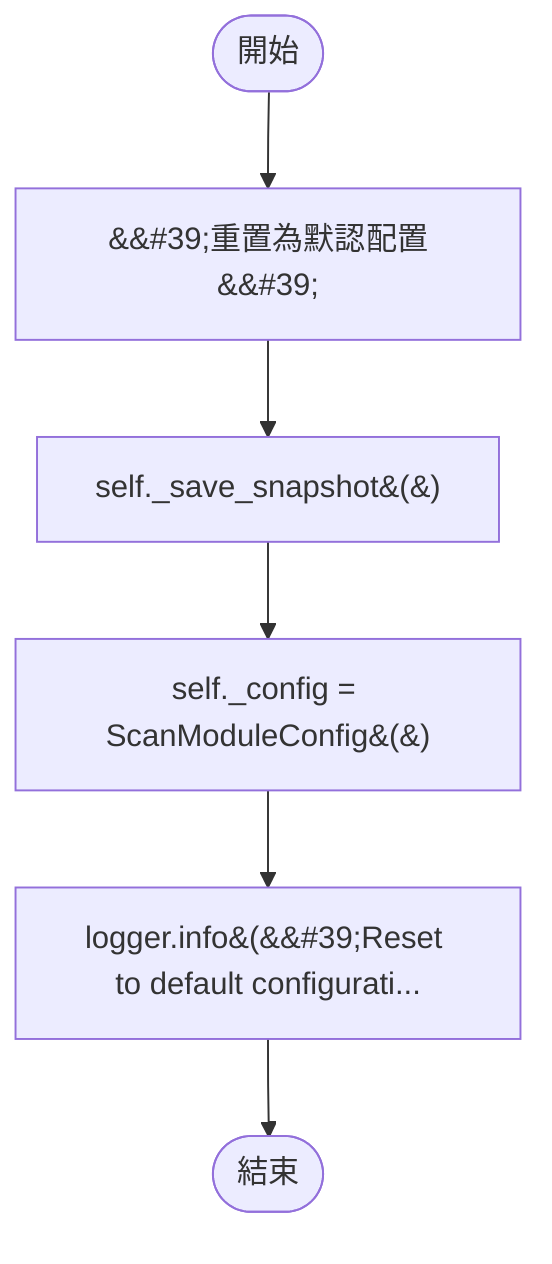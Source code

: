 flowchart TB
    n1([開始])
    n2([結束])
    n3[&amp;&#35;39;重置為默認配置&amp;&#35;39;]
    n4[self._save_snapshot&#40;&#41;]
    n5[self._config = ScanModuleConfig&#40;&#41;]
    n6[logger.info&#40;&amp;&#35;39;Reset to default configurati...]
    n1 --> n3
    n3 --> n4
    n4 --> n5
    n5 --> n6
    n6 --> n2